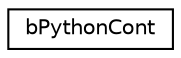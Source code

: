 digraph G
{
  edge [fontname="Helvetica",fontsize="10",labelfontname="Helvetica",labelfontsize="10"];
  node [fontname="Helvetica",fontsize="10",shape=record];
  rankdir=LR;
  Node1 [label="bPythonCont",height=0.2,width=0.4,color="black", fillcolor="white", style="filled",URL="$d8/d6d/structbPythonCont.html"];
}
